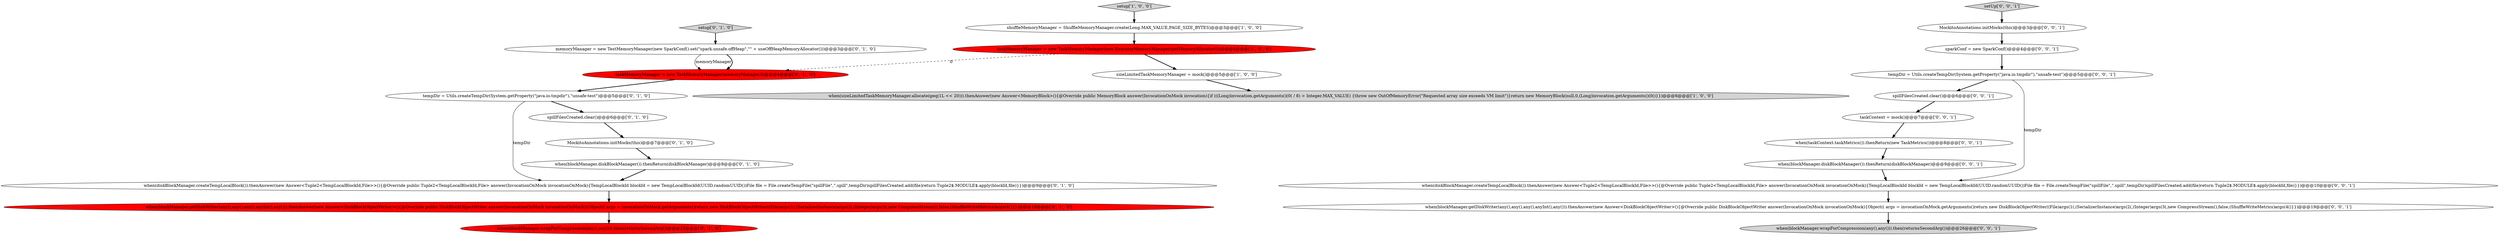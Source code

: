 digraph {
3 [style = filled, label = "when(sizeLimitedTaskMemoryManager.allocate(geq(1L << 20))).thenAnswer(new Answer<MemoryBlock>(){@Override public MemoryBlock answer(InvocationOnMock invocation){if (((Long)invocation.getArguments()(0( / 8) > Integer.MAX_VALUE) {throw new OutOfMemoryError(\"Requested array size exceeds VM limit\")}return new MemoryBlock(null,0,(Long)invocation.getArguments()(0()}})@@@6@@@['1', '0', '0']", fillcolor = lightgray, shape = ellipse image = "AAA0AAABBB1BBB"];
4 [style = filled, label = "sizeLimitedTaskMemoryManager = mock()@@@5@@@['1', '0', '0']", fillcolor = white, shape = ellipse image = "AAA0AAABBB1BBB"];
11 [style = filled, label = "MockitoAnnotations.initMocks(this)@@@7@@@['0', '1', '0']", fillcolor = white, shape = ellipse image = "AAA0AAABBB2BBB"];
13 [style = filled, label = "tempDir = Utils.createTempDir(System.getProperty(\"java.io.tmpdir\"),\"unsafe-test\")@@@5@@@['0', '1', '0']", fillcolor = white, shape = ellipse image = "AAA0AAABBB2BBB"];
17 [style = filled, label = "when(blockManager.getDiskWriter(any(),any(),any(),anyInt(),any())).thenAnswer(new Answer<DiskBlockObjectWriter>(){@Override public DiskBlockObjectWriter answer(InvocationOnMock invocationOnMock){Object(( args = invocationOnMock.getArguments()return new DiskBlockObjectWriter((File)args(1(,(SerializerInstance)args(2(,(Integer)args(3(,new CompressStream(),false,(ShuffleWriteMetrics)args(4()}})@@@19@@@['0', '0', '1']", fillcolor = white, shape = ellipse image = "AAA0AAABBB3BBB"];
5 [style = filled, label = "when(blockManager.getDiskWriter(any(),any(),any(),anyInt(),any())).thenAnswer(new Answer<DiskBlockObjectWriter>(){@Override public DiskBlockObjectWriter answer(InvocationOnMock invocationOnMock){Object(( args = invocationOnMock.getArguments()return new DiskBlockObjectWriter((File)args(1(,(SerializerInstance)args(2(,(Integer)args(3(,new CompressStream(),false,(ShuffleWriteMetrics)args(4()}})@@@18@@@['0', '1', '0']", fillcolor = red, shape = ellipse image = "AAA1AAABBB2BBB"];
15 [style = filled, label = "sparkConf = new SparkConf()@@@4@@@['0', '0', '1']", fillcolor = white, shape = ellipse image = "AAA0AAABBB3BBB"];
12 [style = filled, label = "when(diskBlockManager.createTempLocalBlock()).thenAnswer(new Answer<Tuple2<TempLocalBlockId,File>>(){@Override public Tuple2<TempLocalBlockId,File> answer(InvocationOnMock invocationOnMock){TempLocalBlockId blockId = new TempLocalBlockId(UUID.randomUUID())File file = File.createTempFile(\"spillFile\",\".spill\",tempDir)spillFilesCreated.add(file)return Tuple2$.MODULE$.apply(blockId,file)}})@@@9@@@['0', '1', '0']", fillcolor = white, shape = ellipse image = "AAA0AAABBB2BBB"];
19 [style = filled, label = "taskContext = mock()@@@7@@@['0', '0', '1']", fillcolor = white, shape = ellipse image = "AAA0AAABBB3BBB"];
6 [style = filled, label = "memoryManager = new TestMemoryManager(new SparkConf().set(\"spark.unsafe.offHeap\",\"\" + useOffHeapMemoryAllocator()))@@@3@@@['0', '1', '0']", fillcolor = white, shape = ellipse image = "AAA0AAABBB2BBB"];
7 [style = filled, label = "when(blockManager.wrapForCompression(any(),any())).then(returnsSecondArg())@@@25@@@['0', '1', '0']", fillcolor = red, shape = ellipse image = "AAA1AAABBB2BBB"];
16 [style = filled, label = "spillFilesCreated.clear()@@@6@@@['0', '0', '1']", fillcolor = white, shape = ellipse image = "AAA0AAABBB3BBB"];
14 [style = filled, label = "when(blockManager.diskBlockManager()).thenReturn(diskBlockManager)@@@8@@@['0', '1', '0']", fillcolor = white, shape = ellipse image = "AAA0AAABBB2BBB"];
21 [style = filled, label = "MockitoAnnotations.initMocks(this)@@@3@@@['0', '0', '1']", fillcolor = white, shape = ellipse image = "AAA0AAABBB3BBB"];
25 [style = filled, label = "when(blockManager.wrapForCompression(any(),any())).then(returnsSecondArg())@@@26@@@['0', '0', '1']", fillcolor = lightgray, shape = ellipse image = "AAA0AAABBB3BBB"];
9 [style = filled, label = "taskMemoryManager = new TaskMemoryManager(memoryManager,0)@@@4@@@['0', '1', '0']", fillcolor = red, shape = ellipse image = "AAA1AAABBB2BBB"];
18 [style = filled, label = "when(blockManager.diskBlockManager()).thenReturn(diskBlockManager)@@@9@@@['0', '0', '1']", fillcolor = white, shape = ellipse image = "AAA0AAABBB3BBB"];
24 [style = filled, label = "tempDir = Utils.createTempDir(System.getProperty(\"java.io.tmpdir\"),\"unsafe-test\")@@@5@@@['0', '0', '1']", fillcolor = white, shape = ellipse image = "AAA0AAABBB3BBB"];
2 [style = filled, label = "shuffleMemoryManager = ShuffleMemoryManager.create(Long.MAX_VALUE,PAGE_SIZE_BYTES)@@@3@@@['1', '0', '0']", fillcolor = white, shape = ellipse image = "AAA0AAABBB1BBB"];
8 [style = filled, label = "setup['0', '1', '0']", fillcolor = lightgray, shape = diamond image = "AAA0AAABBB2BBB"];
10 [style = filled, label = "spillFilesCreated.clear()@@@6@@@['0', '1', '0']", fillcolor = white, shape = ellipse image = "AAA0AAABBB2BBB"];
0 [style = filled, label = "setup['1', '0', '0']", fillcolor = lightgray, shape = diamond image = "AAA0AAABBB1BBB"];
22 [style = filled, label = "when(taskContext.taskMetrics()).thenReturn(new TaskMetrics())@@@8@@@['0', '0', '1']", fillcolor = white, shape = ellipse image = "AAA0AAABBB3BBB"];
20 [style = filled, label = "when(diskBlockManager.createTempLocalBlock()).thenAnswer(new Answer<Tuple2<TempLocalBlockId,File>>(){@Override public Tuple2<TempLocalBlockId,File> answer(InvocationOnMock invocationOnMock){TempLocalBlockId blockId = new TempLocalBlockId(UUID.randomUUID())File file = File.createTempFile(\"spillFile\",\".spill\",tempDir)spillFilesCreated.add(file)return Tuple2$.MODULE$.apply(blockId,file)}})@@@10@@@['0', '0', '1']", fillcolor = white, shape = ellipse image = "AAA0AAABBB3BBB"];
1 [style = filled, label = "taskMemoryManager = new TaskMemoryManager(new ExecutorMemoryManager(getMemoryAllocator()))@@@4@@@['1', '0', '0']", fillcolor = red, shape = ellipse image = "AAA1AAABBB1BBB"];
23 [style = filled, label = "setUp['0', '0', '1']", fillcolor = lightgray, shape = diamond image = "AAA0AAABBB3BBB"];
13->10 [style = bold, label=""];
17->25 [style = bold, label=""];
4->3 [style = bold, label=""];
1->4 [style = bold, label=""];
20->17 [style = bold, label=""];
12->5 [style = bold, label=""];
11->14 [style = bold, label=""];
2->1 [style = bold, label=""];
21->15 [style = bold, label=""];
0->2 [style = bold, label=""];
6->9 [style = solid, label="memoryManager"];
1->9 [style = dashed, label="0"];
8->6 [style = bold, label=""];
16->19 [style = bold, label=""];
13->12 [style = solid, label="tempDir"];
24->16 [style = bold, label=""];
18->20 [style = bold, label=""];
22->18 [style = bold, label=""];
23->21 [style = bold, label=""];
15->24 [style = bold, label=""];
14->12 [style = bold, label=""];
5->7 [style = bold, label=""];
24->20 [style = solid, label="tempDir"];
6->9 [style = bold, label=""];
19->22 [style = bold, label=""];
9->13 [style = bold, label=""];
10->11 [style = bold, label=""];
}

